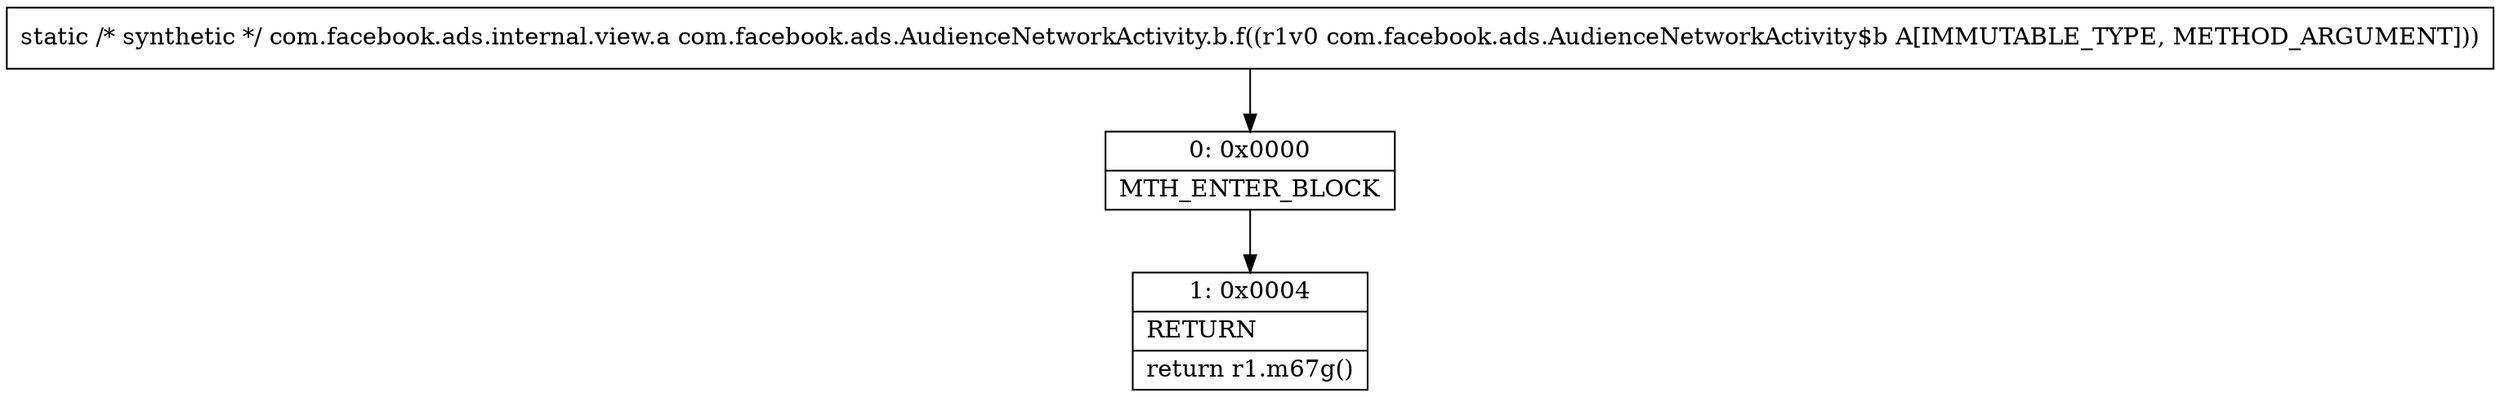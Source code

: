 digraph "CFG forcom.facebook.ads.AudienceNetworkActivity.b.f(Lcom\/facebook\/ads\/AudienceNetworkActivity$b;)Lcom\/facebook\/ads\/internal\/view\/a;" {
Node_0 [shape=record,label="{0\:\ 0x0000|MTH_ENTER_BLOCK\l}"];
Node_1 [shape=record,label="{1\:\ 0x0004|RETURN\l|return r1.m67g()\l}"];
MethodNode[shape=record,label="{static \/* synthetic *\/ com.facebook.ads.internal.view.a com.facebook.ads.AudienceNetworkActivity.b.f((r1v0 com.facebook.ads.AudienceNetworkActivity$b A[IMMUTABLE_TYPE, METHOD_ARGUMENT])) }"];
MethodNode -> Node_0;
Node_0 -> Node_1;
}

